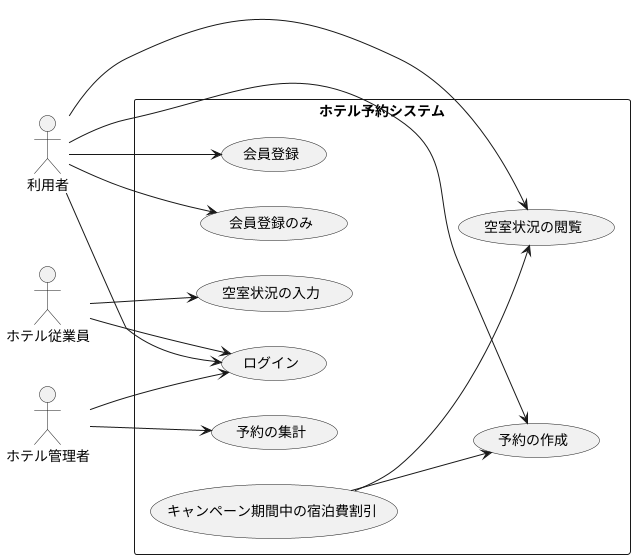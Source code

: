 @startuml 演習2-8
left to right direction
actor 利用者 as user
actor ホテル従業員 as employee
actor ホテル管理者 as admin

rectangle "ホテル予約システム" {
  user --> (空室状況の閲覧)
  user --> (予約の作成)

  employee --> (空室状況の入力)

  admin --> (予約の集計)

  user --> (ログイン)
  user --> (会員登録)
  user --> (会員登録のみ)

  employee --> (ログイン)
  admin --> (ログイン)

  (キャンペーン期間中の宿泊費割引) --> (空室状況の閲覧)
  (キャンペーン期間中の宿泊費割引) --> (予約の作成)
}
@enduml